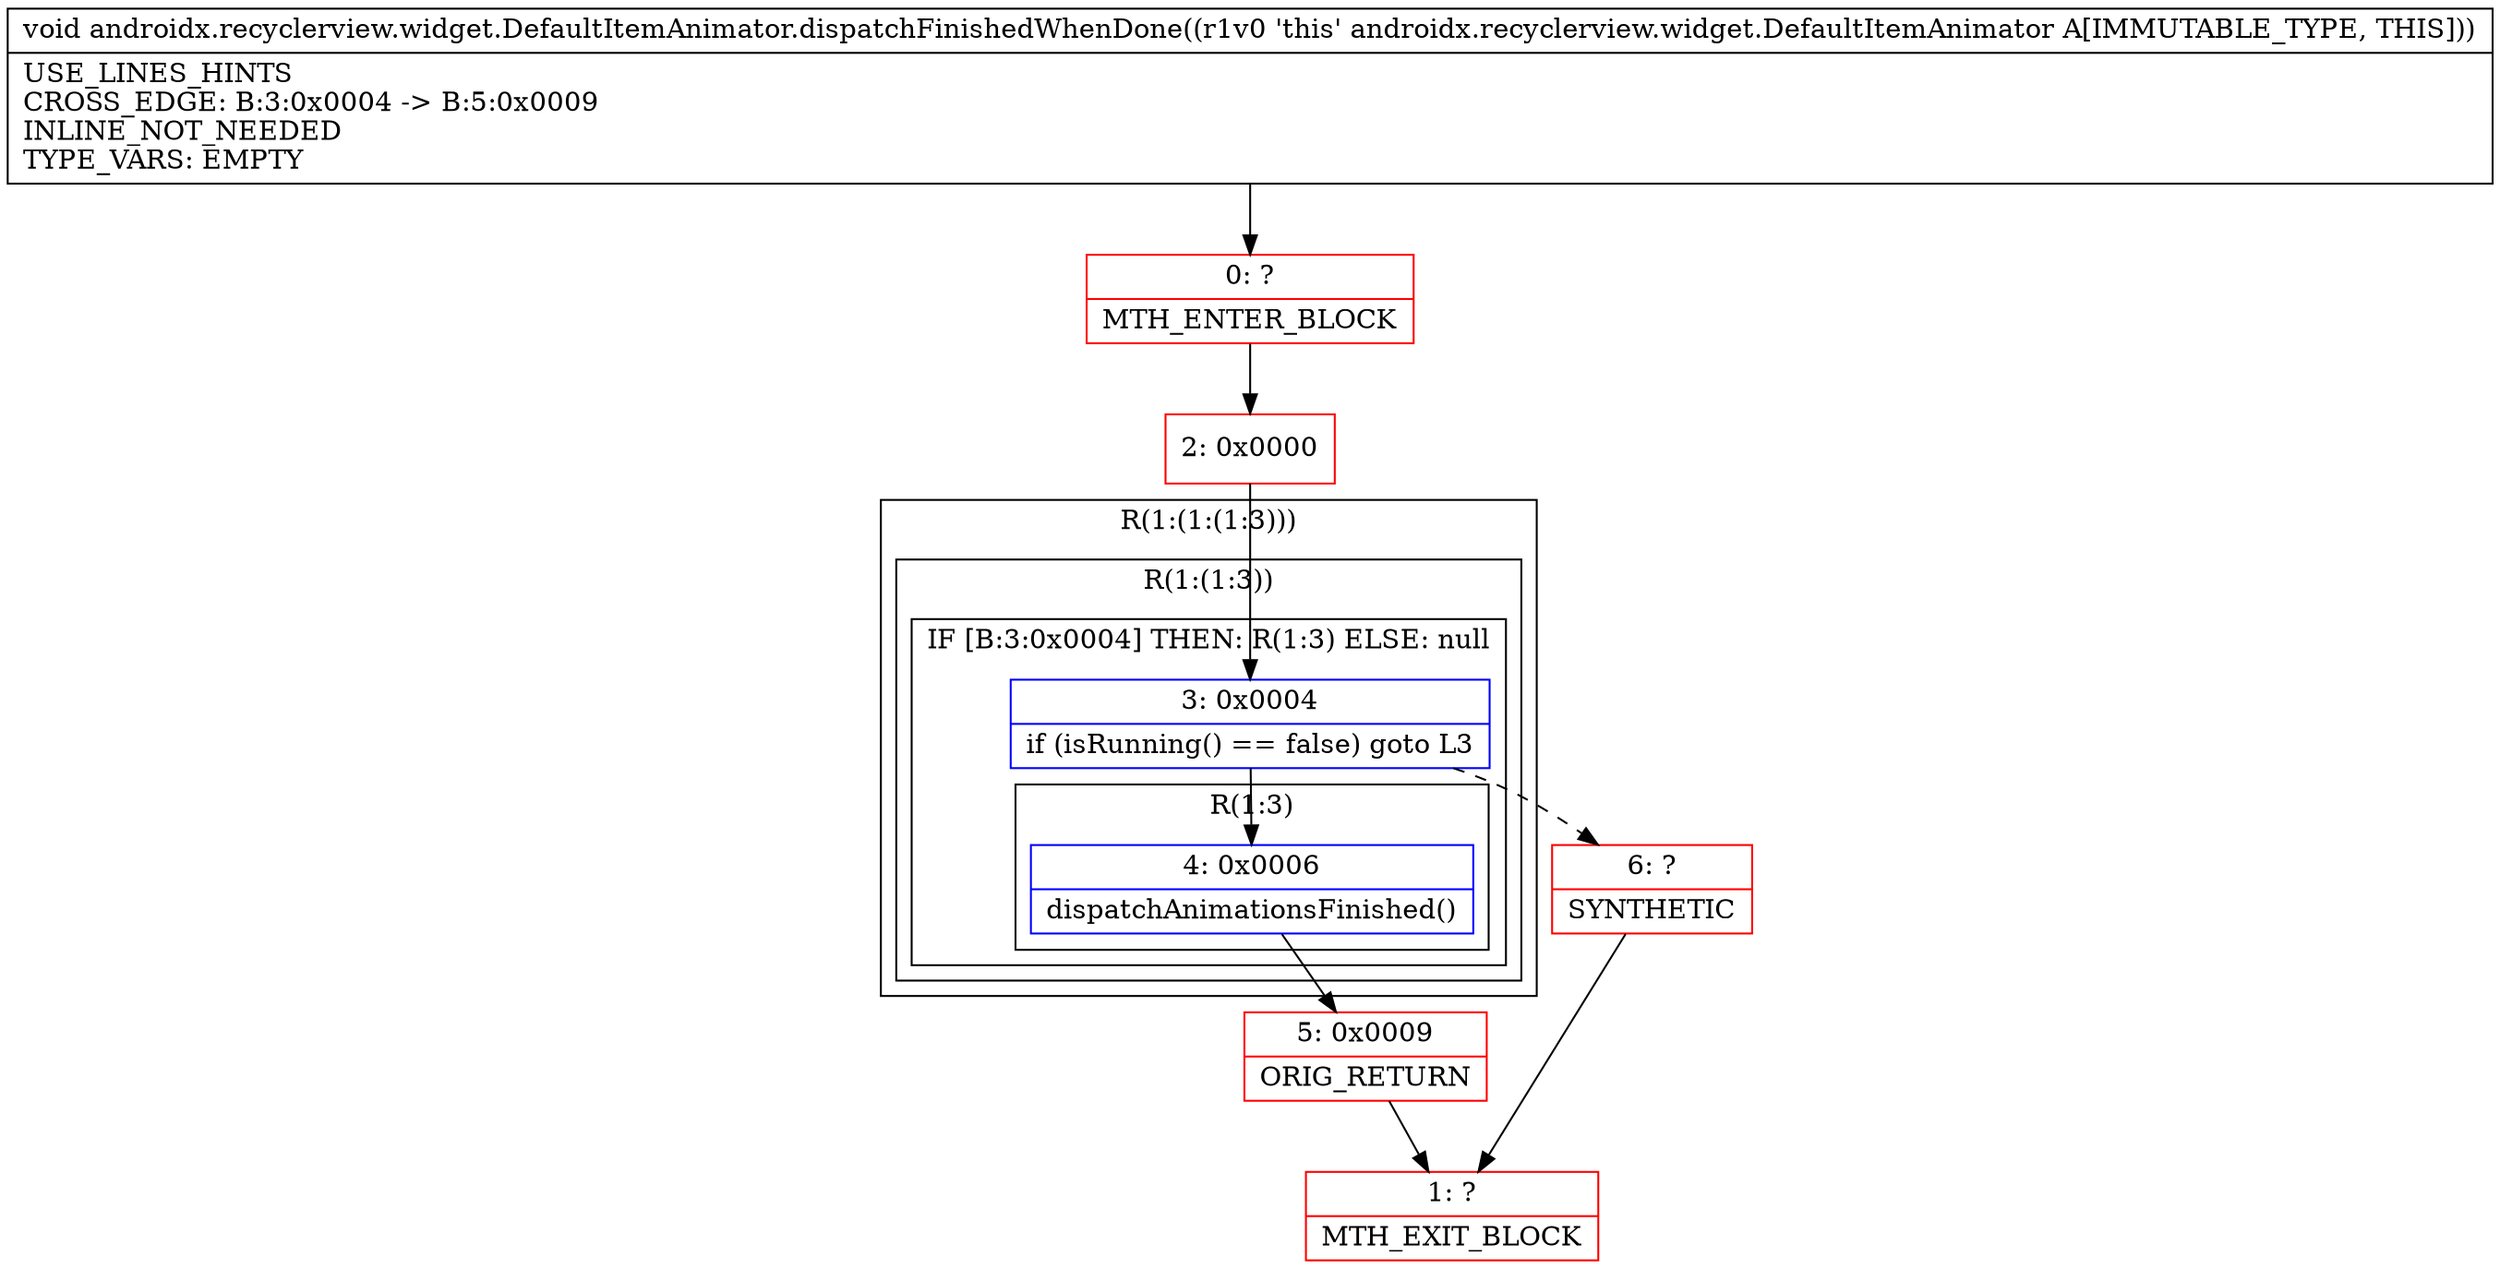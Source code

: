 digraph "CFG forandroidx.recyclerview.widget.DefaultItemAnimator.dispatchFinishedWhenDone()V" {
subgraph cluster_Region_1803935545 {
label = "R(1:(1:(1:3)))";
node [shape=record,color=blue];
subgraph cluster_Region_490283225 {
label = "R(1:(1:3))";
node [shape=record,color=blue];
subgraph cluster_IfRegion_771479305 {
label = "IF [B:3:0x0004] THEN: R(1:3) ELSE: null";
node [shape=record,color=blue];
Node_3 [shape=record,label="{3\:\ 0x0004|if (isRunning() == false) goto L3\l}"];
subgraph cluster_Region_485860452 {
label = "R(1:3)";
node [shape=record,color=blue];
Node_4 [shape=record,label="{4\:\ 0x0006|dispatchAnimationsFinished()\l}"];
}
}
}
}
Node_0 [shape=record,color=red,label="{0\:\ ?|MTH_ENTER_BLOCK\l}"];
Node_2 [shape=record,color=red,label="{2\:\ 0x0000}"];
Node_5 [shape=record,color=red,label="{5\:\ 0x0009|ORIG_RETURN\l}"];
Node_1 [shape=record,color=red,label="{1\:\ ?|MTH_EXIT_BLOCK\l}"];
Node_6 [shape=record,color=red,label="{6\:\ ?|SYNTHETIC\l}"];
MethodNode[shape=record,label="{void androidx.recyclerview.widget.DefaultItemAnimator.dispatchFinishedWhenDone((r1v0 'this' androidx.recyclerview.widget.DefaultItemAnimator A[IMMUTABLE_TYPE, THIS]))  | USE_LINES_HINTS\lCROSS_EDGE: B:3:0x0004 \-\> B:5:0x0009\lINLINE_NOT_NEEDED\lTYPE_VARS: EMPTY\l}"];
MethodNode -> Node_0;Node_3 -> Node_4;
Node_3 -> Node_6[style=dashed];
Node_4 -> Node_5;
Node_0 -> Node_2;
Node_2 -> Node_3;
Node_5 -> Node_1;
Node_6 -> Node_1;
}

